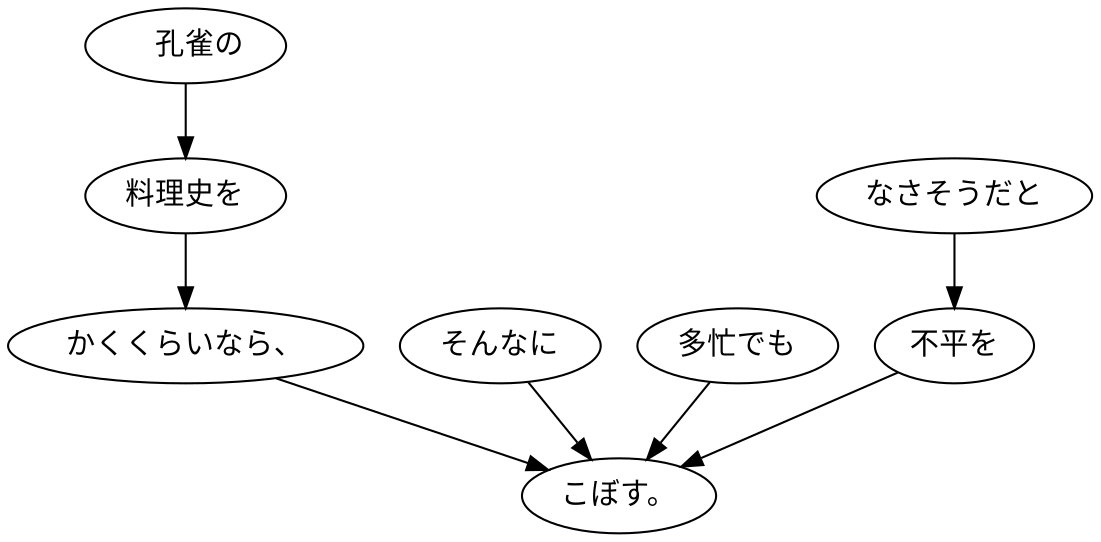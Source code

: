digraph graph889 {
	node0 [label="　孔雀の"];
	node1 [label="料理史を"];
	node2 [label="かくくらいなら、"];
	node3 [label="そんなに"];
	node4 [label="多忙でも"];
	node5 [label="なさそうだと"];
	node6 [label="不平を"];
	node7 [label="こぼす。"];
	node0 -> node1;
	node1 -> node2;
	node2 -> node7;
	node3 -> node7;
	node4 -> node7;
	node5 -> node6;
	node6 -> node7;
}
